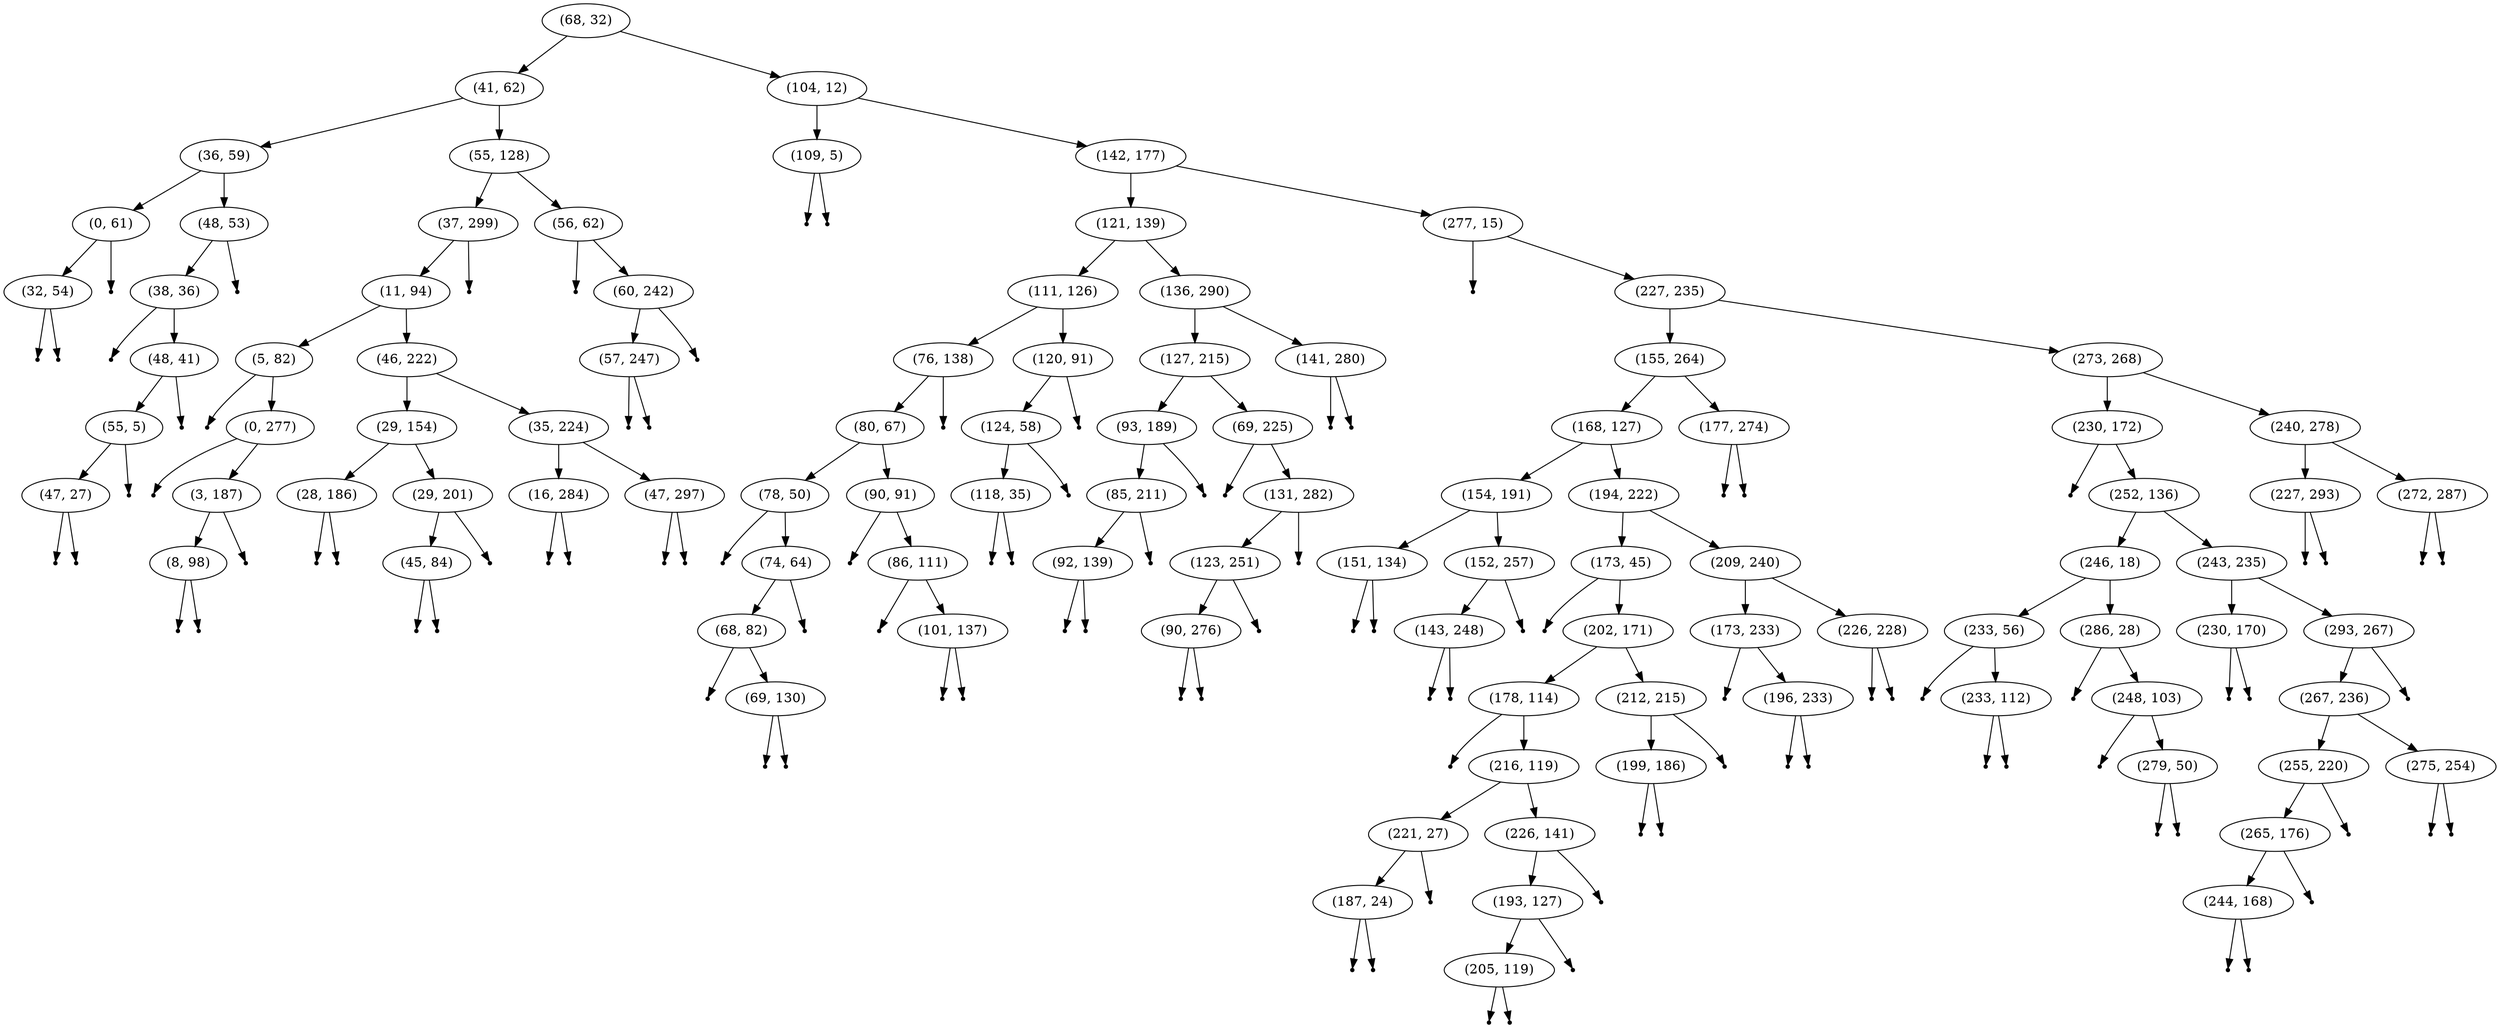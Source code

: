 digraph {
"(68, 32)"[label="(68, 32)"];
"(41, 62)"[label="(41, 62)"];
"(36, 59)"[label="(36, 59)"];
"(0, 61)"[label="(0, 61)"];
"(32, 54)"[label="(32, 54)"];
null1 [shape=point];
null2 [shape=point];
"(32, 54)" -> null1;
"(32, 54)" -> null2;
null3 [shape=point];
"(0, 61)" -> "(32, 54)";
"(0, 61)" -> null3;
"(48, 53)"[label="(48, 53)"];
"(38, 36)"[label="(38, 36)"];
null4 [shape=point];
"(48, 41)"[label="(48, 41)"];
"(55, 5)"[label="(55, 5)"];
"(47, 27)"[label="(47, 27)"];
null5 [shape=point];
null6 [shape=point];
"(47, 27)" -> null5;
"(47, 27)" -> null6;
null7 [shape=point];
"(55, 5)" -> "(47, 27)";
"(55, 5)" -> null7;
null8 [shape=point];
"(48, 41)" -> "(55, 5)";
"(48, 41)" -> null8;
"(38, 36)" -> null4;
"(38, 36)" -> "(48, 41)";
null9 [shape=point];
"(48, 53)" -> "(38, 36)";
"(48, 53)" -> null9;
"(36, 59)" -> "(0, 61)";
"(36, 59)" -> "(48, 53)";
"(55, 128)"[label="(55, 128)"];
"(37, 299)"[label="(37, 299)"];
"(11, 94)"[label="(11, 94)"];
"(5, 82)"[label="(5, 82)"];
null10 [shape=point];
"(0, 277)"[label="(0, 277)"];
null11 [shape=point];
"(3, 187)"[label="(3, 187)"];
"(8, 98)"[label="(8, 98)"];
null12 [shape=point];
null13 [shape=point];
"(8, 98)" -> null12;
"(8, 98)" -> null13;
null14 [shape=point];
"(3, 187)" -> "(8, 98)";
"(3, 187)" -> null14;
"(0, 277)" -> null11;
"(0, 277)" -> "(3, 187)";
"(5, 82)" -> null10;
"(5, 82)" -> "(0, 277)";
"(46, 222)"[label="(46, 222)"];
"(29, 154)"[label="(29, 154)"];
"(28, 186)"[label="(28, 186)"];
null15 [shape=point];
null16 [shape=point];
"(28, 186)" -> null15;
"(28, 186)" -> null16;
"(29, 201)"[label="(29, 201)"];
"(45, 84)"[label="(45, 84)"];
null17 [shape=point];
null18 [shape=point];
"(45, 84)" -> null17;
"(45, 84)" -> null18;
null19 [shape=point];
"(29, 201)" -> "(45, 84)";
"(29, 201)" -> null19;
"(29, 154)" -> "(28, 186)";
"(29, 154)" -> "(29, 201)";
"(35, 224)"[label="(35, 224)"];
"(16, 284)"[label="(16, 284)"];
null20 [shape=point];
null21 [shape=point];
"(16, 284)" -> null20;
"(16, 284)" -> null21;
"(47, 297)"[label="(47, 297)"];
null22 [shape=point];
null23 [shape=point];
"(47, 297)" -> null22;
"(47, 297)" -> null23;
"(35, 224)" -> "(16, 284)";
"(35, 224)" -> "(47, 297)";
"(46, 222)" -> "(29, 154)";
"(46, 222)" -> "(35, 224)";
"(11, 94)" -> "(5, 82)";
"(11, 94)" -> "(46, 222)";
null24 [shape=point];
"(37, 299)" -> "(11, 94)";
"(37, 299)" -> null24;
"(56, 62)"[label="(56, 62)"];
null25 [shape=point];
"(60, 242)"[label="(60, 242)"];
"(57, 247)"[label="(57, 247)"];
null26 [shape=point];
null27 [shape=point];
"(57, 247)" -> null26;
"(57, 247)" -> null27;
null28 [shape=point];
"(60, 242)" -> "(57, 247)";
"(60, 242)" -> null28;
"(56, 62)" -> null25;
"(56, 62)" -> "(60, 242)";
"(55, 128)" -> "(37, 299)";
"(55, 128)" -> "(56, 62)";
"(41, 62)" -> "(36, 59)";
"(41, 62)" -> "(55, 128)";
"(104, 12)"[label="(104, 12)"];
"(109, 5)"[label="(109, 5)"];
null29 [shape=point];
null30 [shape=point];
"(109, 5)" -> null29;
"(109, 5)" -> null30;
"(142, 177)"[label="(142, 177)"];
"(121, 139)"[label="(121, 139)"];
"(111, 126)"[label="(111, 126)"];
"(76, 138)"[label="(76, 138)"];
"(80, 67)"[label="(80, 67)"];
"(78, 50)"[label="(78, 50)"];
null31 [shape=point];
"(74, 64)"[label="(74, 64)"];
"(68, 82)"[label="(68, 82)"];
null32 [shape=point];
"(69, 130)"[label="(69, 130)"];
null33 [shape=point];
null34 [shape=point];
"(69, 130)" -> null33;
"(69, 130)" -> null34;
"(68, 82)" -> null32;
"(68, 82)" -> "(69, 130)";
null35 [shape=point];
"(74, 64)" -> "(68, 82)";
"(74, 64)" -> null35;
"(78, 50)" -> null31;
"(78, 50)" -> "(74, 64)";
"(90, 91)"[label="(90, 91)"];
null36 [shape=point];
"(86, 111)"[label="(86, 111)"];
null37 [shape=point];
"(101, 137)"[label="(101, 137)"];
null38 [shape=point];
null39 [shape=point];
"(101, 137)" -> null38;
"(101, 137)" -> null39;
"(86, 111)" -> null37;
"(86, 111)" -> "(101, 137)";
"(90, 91)" -> null36;
"(90, 91)" -> "(86, 111)";
"(80, 67)" -> "(78, 50)";
"(80, 67)" -> "(90, 91)";
null40 [shape=point];
"(76, 138)" -> "(80, 67)";
"(76, 138)" -> null40;
"(120, 91)"[label="(120, 91)"];
"(124, 58)"[label="(124, 58)"];
"(118, 35)"[label="(118, 35)"];
null41 [shape=point];
null42 [shape=point];
"(118, 35)" -> null41;
"(118, 35)" -> null42;
null43 [shape=point];
"(124, 58)" -> "(118, 35)";
"(124, 58)" -> null43;
null44 [shape=point];
"(120, 91)" -> "(124, 58)";
"(120, 91)" -> null44;
"(111, 126)" -> "(76, 138)";
"(111, 126)" -> "(120, 91)";
"(136, 290)"[label="(136, 290)"];
"(127, 215)"[label="(127, 215)"];
"(93, 189)"[label="(93, 189)"];
"(85, 211)"[label="(85, 211)"];
"(92, 139)"[label="(92, 139)"];
null45 [shape=point];
null46 [shape=point];
"(92, 139)" -> null45;
"(92, 139)" -> null46;
null47 [shape=point];
"(85, 211)" -> "(92, 139)";
"(85, 211)" -> null47;
null48 [shape=point];
"(93, 189)" -> "(85, 211)";
"(93, 189)" -> null48;
"(69, 225)"[label="(69, 225)"];
null49 [shape=point];
"(131, 282)"[label="(131, 282)"];
"(123, 251)"[label="(123, 251)"];
"(90, 276)"[label="(90, 276)"];
null50 [shape=point];
null51 [shape=point];
"(90, 276)" -> null50;
"(90, 276)" -> null51;
null52 [shape=point];
"(123, 251)" -> "(90, 276)";
"(123, 251)" -> null52;
null53 [shape=point];
"(131, 282)" -> "(123, 251)";
"(131, 282)" -> null53;
"(69, 225)" -> null49;
"(69, 225)" -> "(131, 282)";
"(127, 215)" -> "(93, 189)";
"(127, 215)" -> "(69, 225)";
"(141, 280)"[label="(141, 280)"];
null54 [shape=point];
null55 [shape=point];
"(141, 280)" -> null54;
"(141, 280)" -> null55;
"(136, 290)" -> "(127, 215)";
"(136, 290)" -> "(141, 280)";
"(121, 139)" -> "(111, 126)";
"(121, 139)" -> "(136, 290)";
"(277, 15)"[label="(277, 15)"];
null56 [shape=point];
"(227, 235)"[label="(227, 235)"];
"(155, 264)"[label="(155, 264)"];
"(168, 127)"[label="(168, 127)"];
"(154, 191)"[label="(154, 191)"];
"(151, 134)"[label="(151, 134)"];
null57 [shape=point];
null58 [shape=point];
"(151, 134)" -> null57;
"(151, 134)" -> null58;
"(152, 257)"[label="(152, 257)"];
"(143, 248)"[label="(143, 248)"];
null59 [shape=point];
null60 [shape=point];
"(143, 248)" -> null59;
"(143, 248)" -> null60;
null61 [shape=point];
"(152, 257)" -> "(143, 248)";
"(152, 257)" -> null61;
"(154, 191)" -> "(151, 134)";
"(154, 191)" -> "(152, 257)";
"(194, 222)"[label="(194, 222)"];
"(173, 45)"[label="(173, 45)"];
null62 [shape=point];
"(202, 171)"[label="(202, 171)"];
"(178, 114)"[label="(178, 114)"];
null63 [shape=point];
"(216, 119)"[label="(216, 119)"];
"(221, 27)"[label="(221, 27)"];
"(187, 24)"[label="(187, 24)"];
null64 [shape=point];
null65 [shape=point];
"(187, 24)" -> null64;
"(187, 24)" -> null65;
null66 [shape=point];
"(221, 27)" -> "(187, 24)";
"(221, 27)" -> null66;
"(226, 141)"[label="(226, 141)"];
"(193, 127)"[label="(193, 127)"];
"(205, 119)"[label="(205, 119)"];
null67 [shape=point];
null68 [shape=point];
"(205, 119)" -> null67;
"(205, 119)" -> null68;
null69 [shape=point];
"(193, 127)" -> "(205, 119)";
"(193, 127)" -> null69;
null70 [shape=point];
"(226, 141)" -> "(193, 127)";
"(226, 141)" -> null70;
"(216, 119)" -> "(221, 27)";
"(216, 119)" -> "(226, 141)";
"(178, 114)" -> null63;
"(178, 114)" -> "(216, 119)";
"(212, 215)"[label="(212, 215)"];
"(199, 186)"[label="(199, 186)"];
null71 [shape=point];
null72 [shape=point];
"(199, 186)" -> null71;
"(199, 186)" -> null72;
null73 [shape=point];
"(212, 215)" -> "(199, 186)";
"(212, 215)" -> null73;
"(202, 171)" -> "(178, 114)";
"(202, 171)" -> "(212, 215)";
"(173, 45)" -> null62;
"(173, 45)" -> "(202, 171)";
"(209, 240)"[label="(209, 240)"];
"(173, 233)"[label="(173, 233)"];
null74 [shape=point];
"(196, 233)"[label="(196, 233)"];
null75 [shape=point];
null76 [shape=point];
"(196, 233)" -> null75;
"(196, 233)" -> null76;
"(173, 233)" -> null74;
"(173, 233)" -> "(196, 233)";
"(226, 228)"[label="(226, 228)"];
null77 [shape=point];
null78 [shape=point];
"(226, 228)" -> null77;
"(226, 228)" -> null78;
"(209, 240)" -> "(173, 233)";
"(209, 240)" -> "(226, 228)";
"(194, 222)" -> "(173, 45)";
"(194, 222)" -> "(209, 240)";
"(168, 127)" -> "(154, 191)";
"(168, 127)" -> "(194, 222)";
"(177, 274)"[label="(177, 274)"];
null79 [shape=point];
null80 [shape=point];
"(177, 274)" -> null79;
"(177, 274)" -> null80;
"(155, 264)" -> "(168, 127)";
"(155, 264)" -> "(177, 274)";
"(273, 268)"[label="(273, 268)"];
"(230, 172)"[label="(230, 172)"];
null81 [shape=point];
"(252, 136)"[label="(252, 136)"];
"(246, 18)"[label="(246, 18)"];
"(233, 56)"[label="(233, 56)"];
null82 [shape=point];
"(233, 112)"[label="(233, 112)"];
null83 [shape=point];
null84 [shape=point];
"(233, 112)" -> null83;
"(233, 112)" -> null84;
"(233, 56)" -> null82;
"(233, 56)" -> "(233, 112)";
"(286, 28)"[label="(286, 28)"];
null85 [shape=point];
"(248, 103)"[label="(248, 103)"];
null86 [shape=point];
"(279, 50)"[label="(279, 50)"];
null87 [shape=point];
null88 [shape=point];
"(279, 50)" -> null87;
"(279, 50)" -> null88;
"(248, 103)" -> null86;
"(248, 103)" -> "(279, 50)";
"(286, 28)" -> null85;
"(286, 28)" -> "(248, 103)";
"(246, 18)" -> "(233, 56)";
"(246, 18)" -> "(286, 28)";
"(243, 235)"[label="(243, 235)"];
"(230, 170)"[label="(230, 170)"];
null89 [shape=point];
null90 [shape=point];
"(230, 170)" -> null89;
"(230, 170)" -> null90;
"(293, 267)"[label="(293, 267)"];
"(267, 236)"[label="(267, 236)"];
"(255, 220)"[label="(255, 220)"];
"(265, 176)"[label="(265, 176)"];
"(244, 168)"[label="(244, 168)"];
null91 [shape=point];
null92 [shape=point];
"(244, 168)" -> null91;
"(244, 168)" -> null92;
null93 [shape=point];
"(265, 176)" -> "(244, 168)";
"(265, 176)" -> null93;
null94 [shape=point];
"(255, 220)" -> "(265, 176)";
"(255, 220)" -> null94;
"(275, 254)"[label="(275, 254)"];
null95 [shape=point];
null96 [shape=point];
"(275, 254)" -> null95;
"(275, 254)" -> null96;
"(267, 236)" -> "(255, 220)";
"(267, 236)" -> "(275, 254)";
null97 [shape=point];
"(293, 267)" -> "(267, 236)";
"(293, 267)" -> null97;
"(243, 235)" -> "(230, 170)";
"(243, 235)" -> "(293, 267)";
"(252, 136)" -> "(246, 18)";
"(252, 136)" -> "(243, 235)";
"(230, 172)" -> null81;
"(230, 172)" -> "(252, 136)";
"(240, 278)"[label="(240, 278)"];
"(227, 293)"[label="(227, 293)"];
null98 [shape=point];
null99 [shape=point];
"(227, 293)" -> null98;
"(227, 293)" -> null99;
"(272, 287)"[label="(272, 287)"];
null100 [shape=point];
null101 [shape=point];
"(272, 287)" -> null100;
"(272, 287)" -> null101;
"(240, 278)" -> "(227, 293)";
"(240, 278)" -> "(272, 287)";
"(273, 268)" -> "(230, 172)";
"(273, 268)" -> "(240, 278)";
"(227, 235)" -> "(155, 264)";
"(227, 235)" -> "(273, 268)";
"(277, 15)" -> null56;
"(277, 15)" -> "(227, 235)";
"(142, 177)" -> "(121, 139)";
"(142, 177)" -> "(277, 15)";
"(104, 12)" -> "(109, 5)";
"(104, 12)" -> "(142, 177)";
"(68, 32)" -> "(41, 62)";
"(68, 32)" -> "(104, 12)";
}